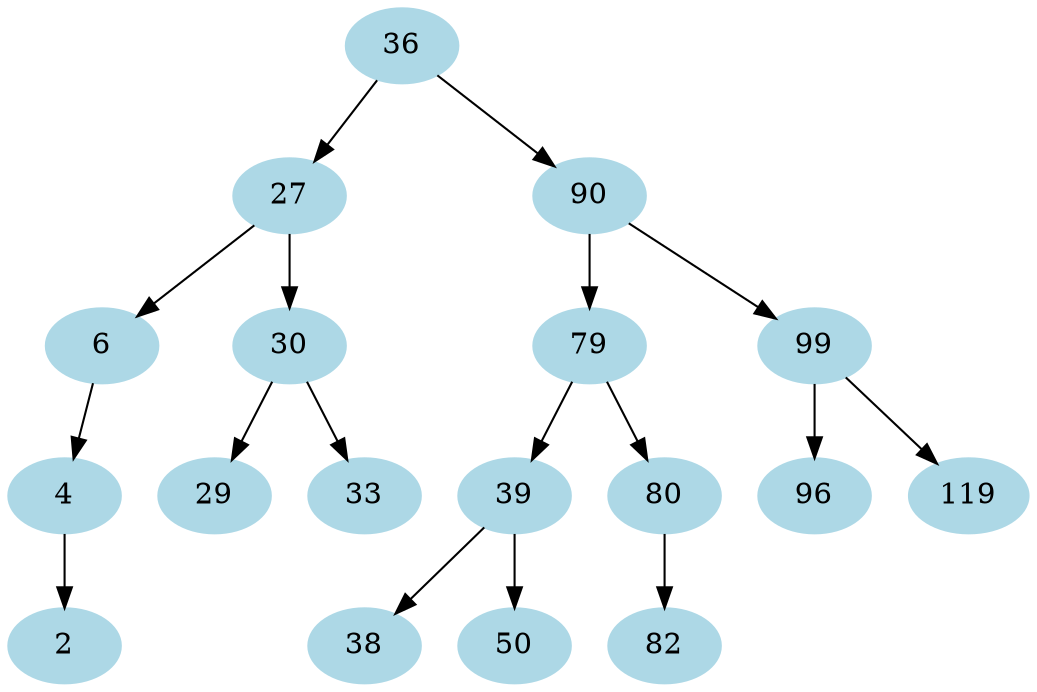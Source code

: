 digraph BST {
node [color="#ADD8E6", style=filled];
36 [color="#ADD8E6", style=filled];
36 -> 27;
36 -> 90;
27 [color="#ADD8E6", style=filled];
27 -> 6;
27 -> 30;
6 [color="#ADD8E6", style=filled];
6 -> 4;
4 [color="#ADD8E6", style=filled];
4 -> 2;
2 [color="#ADD8E6", style=filled];
30 [color="#ADD8E6", style=filled];
30 -> 29;
30 -> 33;
29 [color="#ADD8E6", style=filled];
33 [color="#ADD8E6", style=filled];
90 [color="#ADD8E6", style=filled];
90 -> 79;
90 -> 99;
79 [color="#ADD8E6", style=filled];
79 -> 39;
79 -> 80;
39 [color="#ADD8E6", style=filled];
39 -> 38;
39 -> 50;
38 [color="#ADD8E6", style=filled];
50 [color="#ADD8E6", style=filled];
80 [color="#ADD8E6", style=filled];
80 -> 82;
82 [color="#ADD8E6", style=filled];
99 [color="#ADD8E6", style=filled];
99 -> 96;
99 -> 119;
96 [color="#ADD8E6", style=filled];
119 [color="#ADD8E6", style=filled];
}
